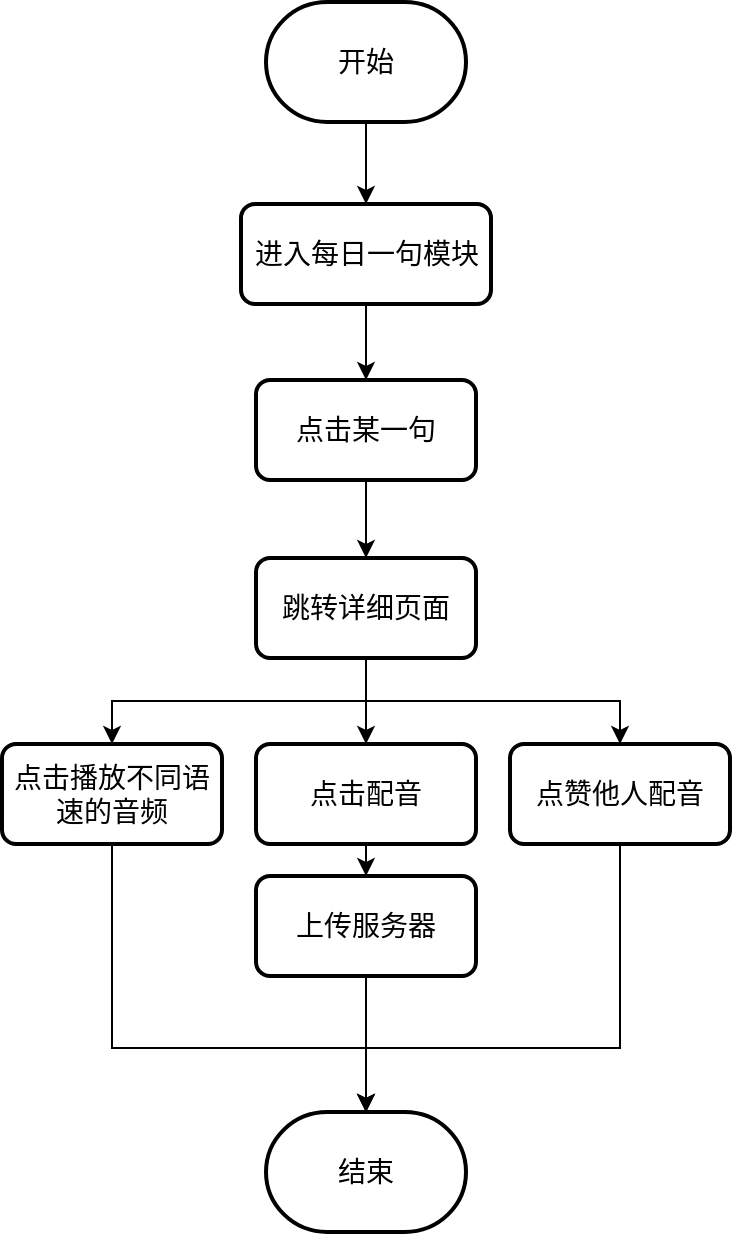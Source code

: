 <mxfile version="24.3.1" type="github">
  <diagram id="C5RBs43oDa-KdzZeNtuy" name="Page-1">
    <mxGraphModel dx="996" dy="586" grid="0" gridSize="10" guides="1" tooltips="1" connect="1" arrows="1" fold="1" page="0" pageScale="1" pageWidth="827" pageHeight="1169" math="0" shadow="0">
      <root>
        <mxCell id="WIyWlLk6GJQsqaUBKTNV-0" />
        <mxCell id="WIyWlLk6GJQsqaUBKTNV-1" parent="WIyWlLk6GJQsqaUBKTNV-0" />
        <mxCell id="sARCSx4Nr_wP6cBu3DcG-6" value="" style="edgeStyle=orthogonalEdgeStyle;rounded=0;orthogonalLoop=1;jettySize=auto;html=1;" edge="1" parent="WIyWlLk6GJQsqaUBKTNV-1" source="sARCSx4Nr_wP6cBu3DcG-0" target="sARCSx4Nr_wP6cBu3DcG-5">
          <mxGeometry relative="1" as="geometry" />
        </mxCell>
        <mxCell id="sARCSx4Nr_wP6cBu3DcG-0" value="进入每日一句模块" style="rounded=1;whiteSpace=wrap;html=1;absoluteArcSize=1;arcSize=14;strokeWidth=2;fontSize=14;" vertex="1" parent="WIyWlLk6GJQsqaUBKTNV-1">
          <mxGeometry x="227.5" y="171" width="125" height="50" as="geometry" />
        </mxCell>
        <mxCell id="sARCSx4Nr_wP6cBu3DcG-3" value="" style="edgeStyle=orthogonalEdgeStyle;rounded=0;orthogonalLoop=1;jettySize=auto;html=1;" edge="1" parent="WIyWlLk6GJQsqaUBKTNV-1" source="sARCSx4Nr_wP6cBu3DcG-1" target="sARCSx4Nr_wP6cBu3DcG-0">
          <mxGeometry relative="1" as="geometry" />
        </mxCell>
        <mxCell id="sARCSx4Nr_wP6cBu3DcG-1" value="开始" style="strokeWidth=2;html=1;shape=mxgraph.flowchart.terminator;whiteSpace=wrap;fontSize=14;" vertex="1" parent="WIyWlLk6GJQsqaUBKTNV-1">
          <mxGeometry x="240" y="70" width="100" height="60" as="geometry" />
        </mxCell>
        <mxCell id="sARCSx4Nr_wP6cBu3DcG-2" value="结束" style="strokeWidth=2;html=1;shape=mxgraph.flowchart.terminator;whiteSpace=wrap;fontSize=14;" vertex="1" parent="WIyWlLk6GJQsqaUBKTNV-1">
          <mxGeometry x="240" y="625" width="100" height="60" as="geometry" />
        </mxCell>
        <mxCell id="sARCSx4Nr_wP6cBu3DcG-4" value="点击播放不同语速的音频" style="rounded=1;whiteSpace=wrap;html=1;absoluteArcSize=1;arcSize=14;strokeWidth=2;fontSize=14;" vertex="1" parent="WIyWlLk6GJQsqaUBKTNV-1">
          <mxGeometry x="108" y="441" width="110" height="50" as="geometry" />
        </mxCell>
        <mxCell id="sARCSx4Nr_wP6cBu3DcG-8" value="" style="edgeStyle=orthogonalEdgeStyle;rounded=0;orthogonalLoop=1;jettySize=auto;html=1;" edge="1" parent="WIyWlLk6GJQsqaUBKTNV-1" source="sARCSx4Nr_wP6cBu3DcG-5" target="sARCSx4Nr_wP6cBu3DcG-7">
          <mxGeometry relative="1" as="geometry" />
        </mxCell>
        <mxCell id="sARCSx4Nr_wP6cBu3DcG-5" value="点击某一句" style="rounded=1;whiteSpace=wrap;html=1;absoluteArcSize=1;arcSize=14;strokeWidth=2;fontSize=14;" vertex="1" parent="WIyWlLk6GJQsqaUBKTNV-1">
          <mxGeometry x="235" y="259" width="110" height="50" as="geometry" />
        </mxCell>
        <mxCell id="sARCSx4Nr_wP6cBu3DcG-9" value="" style="edgeStyle=orthogonalEdgeStyle;rounded=0;orthogonalLoop=1;jettySize=auto;html=1;exitX=0.5;exitY=1;exitDx=0;exitDy=0;" edge="1" parent="WIyWlLk6GJQsqaUBKTNV-1" source="sARCSx4Nr_wP6cBu3DcG-7" target="sARCSx4Nr_wP6cBu3DcG-4">
          <mxGeometry relative="1" as="geometry" />
        </mxCell>
        <mxCell id="sARCSx4Nr_wP6cBu3DcG-13" style="edgeStyle=orthogonalEdgeStyle;rounded=0;orthogonalLoop=1;jettySize=auto;html=1;exitX=0.5;exitY=1;exitDx=0;exitDy=0;" edge="1" parent="WIyWlLk6GJQsqaUBKTNV-1" source="sARCSx4Nr_wP6cBu3DcG-7" target="sARCSx4Nr_wP6cBu3DcG-10">
          <mxGeometry relative="1" as="geometry" />
        </mxCell>
        <mxCell id="sARCSx4Nr_wP6cBu3DcG-15" style="edgeStyle=orthogonalEdgeStyle;rounded=0;orthogonalLoop=1;jettySize=auto;html=1;entryX=0.5;entryY=0;entryDx=0;entryDy=0;exitX=0.5;exitY=1;exitDx=0;exitDy=0;" edge="1" parent="WIyWlLk6GJQsqaUBKTNV-1" source="sARCSx4Nr_wP6cBu3DcG-7" target="sARCSx4Nr_wP6cBu3DcG-14">
          <mxGeometry relative="1" as="geometry" />
        </mxCell>
        <mxCell id="sARCSx4Nr_wP6cBu3DcG-7" value="跳转详细页面" style="rounded=1;whiteSpace=wrap;html=1;absoluteArcSize=1;arcSize=14;strokeWidth=2;fontSize=14;" vertex="1" parent="WIyWlLk6GJQsqaUBKTNV-1">
          <mxGeometry x="235" y="348" width="110" height="50" as="geometry" />
        </mxCell>
        <mxCell id="sARCSx4Nr_wP6cBu3DcG-21" value="" style="edgeStyle=orthogonalEdgeStyle;rounded=0;orthogonalLoop=1;jettySize=auto;html=1;" edge="1" parent="WIyWlLk6GJQsqaUBKTNV-1" source="sARCSx4Nr_wP6cBu3DcG-10" target="sARCSx4Nr_wP6cBu3DcG-20">
          <mxGeometry relative="1" as="geometry" />
        </mxCell>
        <mxCell id="sARCSx4Nr_wP6cBu3DcG-10" value="点击配音" style="rounded=1;whiteSpace=wrap;html=1;absoluteArcSize=1;arcSize=14;strokeWidth=2;fontSize=14;" vertex="1" parent="WIyWlLk6GJQsqaUBKTNV-1">
          <mxGeometry x="235" y="441" width="110" height="50" as="geometry" />
        </mxCell>
        <mxCell id="sARCSx4Nr_wP6cBu3DcG-14" value="点赞他人配音" style="rounded=1;whiteSpace=wrap;html=1;absoluteArcSize=1;arcSize=14;strokeWidth=2;fontSize=14;" vertex="1" parent="WIyWlLk6GJQsqaUBKTNV-1">
          <mxGeometry x="362" y="441" width="110" height="50" as="geometry" />
        </mxCell>
        <mxCell id="sARCSx4Nr_wP6cBu3DcG-17" style="edgeStyle=orthogonalEdgeStyle;rounded=0;orthogonalLoop=1;jettySize=auto;html=1;entryX=0.5;entryY=0;entryDx=0;entryDy=0;entryPerimeter=0;exitX=0.5;exitY=1;exitDx=0;exitDy=0;" edge="1" parent="WIyWlLk6GJQsqaUBKTNV-1" source="sARCSx4Nr_wP6cBu3DcG-4" target="sARCSx4Nr_wP6cBu3DcG-2">
          <mxGeometry relative="1" as="geometry">
            <Array as="points">
              <mxPoint x="163" y="593" />
              <mxPoint x="290" y="593" />
            </Array>
          </mxGeometry>
        </mxCell>
        <mxCell id="sARCSx4Nr_wP6cBu3DcG-19" style="edgeStyle=orthogonalEdgeStyle;rounded=0;orthogonalLoop=1;jettySize=auto;html=1;entryX=0.5;entryY=0;entryDx=0;entryDy=0;entryPerimeter=0;exitX=0.5;exitY=1;exitDx=0;exitDy=0;" edge="1" parent="WIyWlLk6GJQsqaUBKTNV-1" source="sARCSx4Nr_wP6cBu3DcG-14" target="sARCSx4Nr_wP6cBu3DcG-2">
          <mxGeometry relative="1" as="geometry">
            <Array as="points">
              <mxPoint x="417" y="593" />
              <mxPoint x="290" y="593" />
            </Array>
          </mxGeometry>
        </mxCell>
        <mxCell id="sARCSx4Nr_wP6cBu3DcG-22" style="edgeStyle=orthogonalEdgeStyle;rounded=0;orthogonalLoop=1;jettySize=auto;html=1;" edge="1" parent="WIyWlLk6GJQsqaUBKTNV-1" source="sARCSx4Nr_wP6cBu3DcG-20" target="sARCSx4Nr_wP6cBu3DcG-2">
          <mxGeometry relative="1" as="geometry" />
        </mxCell>
        <mxCell id="sARCSx4Nr_wP6cBu3DcG-20" value="上传服务器" style="rounded=1;whiteSpace=wrap;html=1;absoluteArcSize=1;arcSize=14;strokeWidth=2;fontSize=14;" vertex="1" parent="WIyWlLk6GJQsqaUBKTNV-1">
          <mxGeometry x="235" y="507" width="110" height="50" as="geometry" />
        </mxCell>
      </root>
    </mxGraphModel>
  </diagram>
</mxfile>
